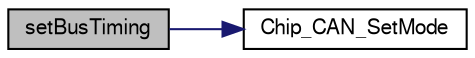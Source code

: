 digraph "setBusTiming"
{
  edge [fontname="FreeSans",fontsize="10",labelfontname="FreeSans",labelfontsize="10"];
  node [fontname="FreeSans",fontsize="10",shape=record];
  rankdir="LR";
  Node1 [label="setBusTiming",height=0.2,width=0.4,color="black", fillcolor="grey75", style="filled", fontcolor="black"];
  Node1 -> Node2 [color="midnightblue",fontsize="10",style="solid"];
  Node2 [label="Chip_CAN_SetMode",height=0.2,width=0.4,color="black", fillcolor="white", style="filled",URL="$group__CAN__17XX__40XX.html#gad935e9c3c93278bb18b99df67ba52516",tooltip="Set CAN controller enter/exit to a given mode. "];
}
